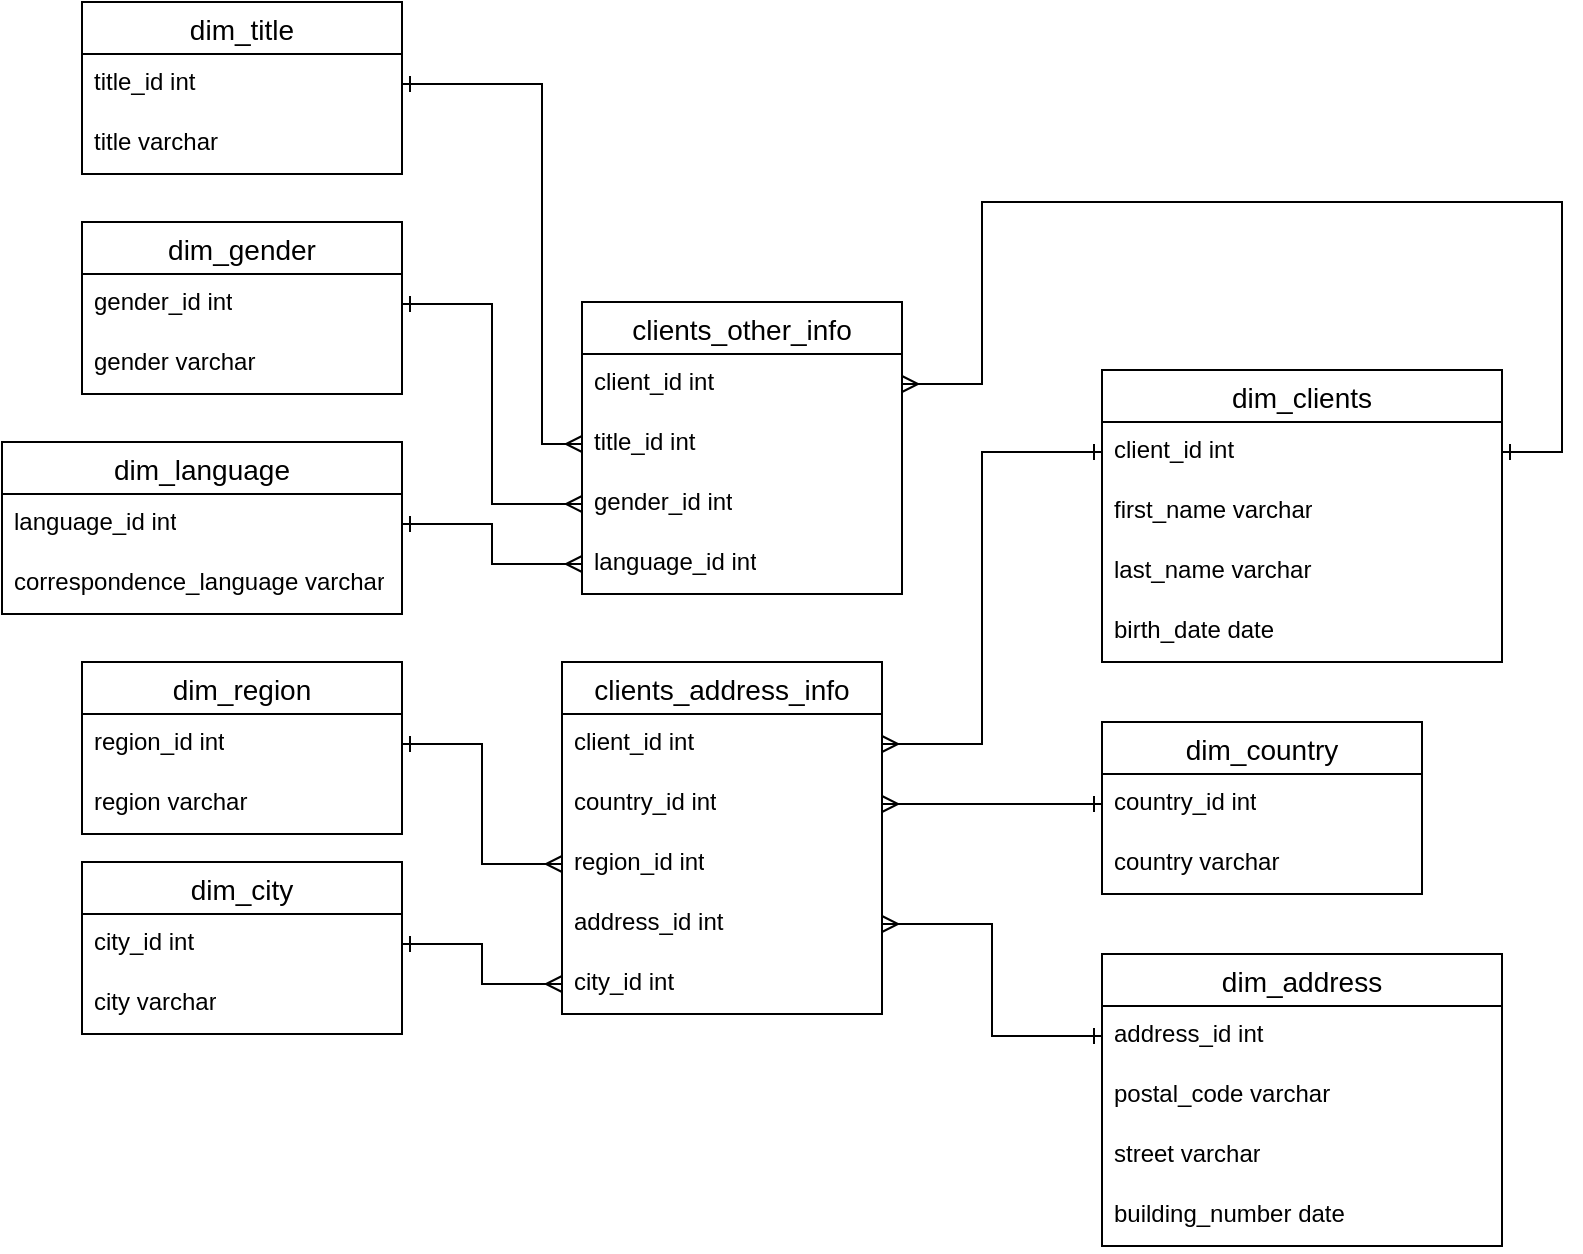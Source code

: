 <mxfile version="21.1.2" type="device">
  <diagram name="Page-1" id="ZovyjYW3UTXlGAonBaG2">
    <mxGraphModel dx="1060" dy="1977" grid="1" gridSize="10" guides="1" tooltips="1" connect="1" arrows="1" fold="1" page="1" pageScale="1" pageWidth="827" pageHeight="1169" math="0" shadow="0">
      <root>
        <mxCell id="0" />
        <mxCell id="1" parent="0" />
        <mxCell id="sbV9HQ1WPudQin8OO-u3-1" value="clients_address_info" style="swimlane;fontStyle=0;childLayout=stackLayout;horizontal=1;startSize=26;horizontalStack=0;resizeParent=1;resizeParentMax=0;resizeLast=0;collapsible=1;marginBottom=0;align=center;fontSize=14;" vertex="1" parent="1">
          <mxGeometry x="350" y="220" width="160" height="176" as="geometry" />
        </mxCell>
        <mxCell id="sbV9HQ1WPudQin8OO-u3-2" value="client_id int&amp;nbsp;" style="text;strokeColor=none;fillColor=none;spacingLeft=4;spacingRight=4;overflow=hidden;rotatable=0;points=[[0,0.5],[1,0.5]];portConstraint=eastwest;fontSize=12;whiteSpace=wrap;html=1;" vertex="1" parent="sbV9HQ1WPudQin8OO-u3-1">
          <mxGeometry y="26" width="160" height="30" as="geometry" />
        </mxCell>
        <mxCell id="sbV9HQ1WPudQin8OO-u3-3" value="country_id int" style="text;strokeColor=none;fillColor=none;spacingLeft=4;spacingRight=4;overflow=hidden;rotatable=0;points=[[0,0.5],[1,0.5]];portConstraint=eastwest;fontSize=12;whiteSpace=wrap;html=1;" vertex="1" parent="sbV9HQ1WPudQin8OO-u3-1">
          <mxGeometry y="56" width="160" height="30" as="geometry" />
        </mxCell>
        <mxCell id="sbV9HQ1WPudQin8OO-u3-4" value="region_id int" style="text;strokeColor=none;fillColor=none;spacingLeft=4;spacingRight=4;overflow=hidden;rotatable=0;points=[[0,0.5],[1,0.5]];portConstraint=eastwest;fontSize=12;whiteSpace=wrap;html=1;" vertex="1" parent="sbV9HQ1WPudQin8OO-u3-1">
          <mxGeometry y="86" width="160" height="30" as="geometry" />
        </mxCell>
        <mxCell id="sbV9HQ1WPudQin8OO-u3-5" value="address_id int" style="text;strokeColor=none;fillColor=none;spacingLeft=4;spacingRight=4;overflow=hidden;rotatable=0;points=[[0,0.5],[1,0.5]];portConstraint=eastwest;fontSize=12;whiteSpace=wrap;html=1;" vertex="1" parent="sbV9HQ1WPudQin8OO-u3-1">
          <mxGeometry y="116" width="160" height="30" as="geometry" />
        </mxCell>
        <mxCell id="sbV9HQ1WPudQin8OO-u3-56" value="city_id&amp;nbsp;int" style="text;strokeColor=none;fillColor=none;spacingLeft=4;spacingRight=4;overflow=hidden;rotatable=0;points=[[0,0.5],[1,0.5]];portConstraint=eastwest;fontSize=12;whiteSpace=wrap;html=1;" vertex="1" parent="sbV9HQ1WPudQin8OO-u3-1">
          <mxGeometry y="146" width="160" height="30" as="geometry" />
        </mxCell>
        <mxCell id="sbV9HQ1WPudQin8OO-u3-6" value="clients_other_info" style="swimlane;fontStyle=0;childLayout=stackLayout;horizontal=1;startSize=26;horizontalStack=0;resizeParent=1;resizeParentMax=0;resizeLast=0;collapsible=1;marginBottom=0;align=center;fontSize=14;" vertex="1" parent="1">
          <mxGeometry x="360" y="40" width="160" height="146" as="geometry" />
        </mxCell>
        <mxCell id="sbV9HQ1WPudQin8OO-u3-7" value="client_id int&amp;nbsp;" style="text;strokeColor=none;fillColor=none;spacingLeft=4;spacingRight=4;overflow=hidden;rotatable=0;points=[[0,0.5],[1,0.5]];portConstraint=eastwest;fontSize=12;whiteSpace=wrap;html=1;" vertex="1" parent="sbV9HQ1WPudQin8OO-u3-6">
          <mxGeometry y="26" width="160" height="30" as="geometry" />
        </mxCell>
        <mxCell id="sbV9HQ1WPudQin8OO-u3-8" value="title_id&amp;nbsp;int" style="text;strokeColor=none;fillColor=none;spacingLeft=4;spacingRight=4;overflow=hidden;rotatable=0;points=[[0,0.5],[1,0.5]];portConstraint=eastwest;fontSize=12;whiteSpace=wrap;html=1;" vertex="1" parent="sbV9HQ1WPudQin8OO-u3-6">
          <mxGeometry y="56" width="160" height="30" as="geometry" />
        </mxCell>
        <mxCell id="sbV9HQ1WPudQin8OO-u3-9" value="gender_id&amp;nbsp;int" style="text;strokeColor=none;fillColor=none;spacingLeft=4;spacingRight=4;overflow=hidden;rotatable=0;points=[[0,0.5],[1,0.5]];portConstraint=eastwest;fontSize=12;whiteSpace=wrap;html=1;" vertex="1" parent="sbV9HQ1WPudQin8OO-u3-6">
          <mxGeometry y="86" width="160" height="30" as="geometry" />
        </mxCell>
        <mxCell id="sbV9HQ1WPudQin8OO-u3-10" value="language_id&amp;nbsp;int" style="text;strokeColor=none;fillColor=none;spacingLeft=4;spacingRight=4;overflow=hidden;rotatable=0;points=[[0,0.5],[1,0.5]];portConstraint=eastwest;fontSize=12;whiteSpace=wrap;html=1;" vertex="1" parent="sbV9HQ1WPudQin8OO-u3-6">
          <mxGeometry y="116" width="160" height="30" as="geometry" />
        </mxCell>
        <mxCell id="sbV9HQ1WPudQin8OO-u3-16" value="dim_title" style="swimlane;fontStyle=0;childLayout=stackLayout;horizontal=1;startSize=26;horizontalStack=0;resizeParent=1;resizeParentMax=0;resizeLast=0;collapsible=1;marginBottom=0;align=center;fontSize=14;" vertex="1" parent="1">
          <mxGeometry x="110" y="-110" width="160" height="86" as="geometry" />
        </mxCell>
        <mxCell id="sbV9HQ1WPudQin8OO-u3-17" value="title_id int" style="text;strokeColor=none;fillColor=none;spacingLeft=4;spacingRight=4;overflow=hidden;rotatable=0;points=[[0,0.5],[1,0.5]];portConstraint=eastwest;fontSize=12;whiteSpace=wrap;html=1;" vertex="1" parent="sbV9HQ1WPudQin8OO-u3-16">
          <mxGeometry y="26" width="160" height="30" as="geometry" />
        </mxCell>
        <mxCell id="sbV9HQ1WPudQin8OO-u3-18" value="title varchar" style="text;strokeColor=none;fillColor=none;spacingLeft=4;spacingRight=4;overflow=hidden;rotatable=0;points=[[0,0.5],[1,0.5]];portConstraint=eastwest;fontSize=12;whiteSpace=wrap;html=1;" vertex="1" parent="sbV9HQ1WPudQin8OO-u3-16">
          <mxGeometry y="56" width="160" height="30" as="geometry" />
        </mxCell>
        <mxCell id="sbV9HQ1WPudQin8OO-u3-20" value="dim_gender" style="swimlane;fontStyle=0;childLayout=stackLayout;horizontal=1;startSize=26;horizontalStack=0;resizeParent=1;resizeParentMax=0;resizeLast=0;collapsible=1;marginBottom=0;align=center;fontSize=14;" vertex="1" parent="1">
          <mxGeometry x="110" width="160" height="86" as="geometry" />
        </mxCell>
        <mxCell id="sbV9HQ1WPudQin8OO-u3-21" value="gender_id&amp;nbsp;int" style="text;strokeColor=none;fillColor=none;spacingLeft=4;spacingRight=4;overflow=hidden;rotatable=0;points=[[0,0.5],[1,0.5]];portConstraint=eastwest;fontSize=12;whiteSpace=wrap;html=1;" vertex="1" parent="sbV9HQ1WPudQin8OO-u3-20">
          <mxGeometry y="26" width="160" height="30" as="geometry" />
        </mxCell>
        <mxCell id="sbV9HQ1WPudQin8OO-u3-22" value="gender&amp;nbsp;varchar" style="text;strokeColor=none;fillColor=none;spacingLeft=4;spacingRight=4;overflow=hidden;rotatable=0;points=[[0,0.5],[1,0.5]];portConstraint=eastwest;fontSize=12;whiteSpace=wrap;html=1;" vertex="1" parent="sbV9HQ1WPudQin8OO-u3-20">
          <mxGeometry y="56" width="160" height="30" as="geometry" />
        </mxCell>
        <mxCell id="sbV9HQ1WPudQin8OO-u3-23" value="dim_language" style="swimlane;fontStyle=0;childLayout=stackLayout;horizontal=1;startSize=26;horizontalStack=0;resizeParent=1;resizeParentMax=0;resizeLast=0;collapsible=1;marginBottom=0;align=center;fontSize=14;" vertex="1" parent="1">
          <mxGeometry x="70" y="110" width="200" height="86" as="geometry" />
        </mxCell>
        <mxCell id="sbV9HQ1WPudQin8OO-u3-24" value="language_id&amp;nbsp;int" style="text;strokeColor=none;fillColor=none;spacingLeft=4;spacingRight=4;overflow=hidden;rotatable=0;points=[[0,0.5],[1,0.5]];portConstraint=eastwest;fontSize=12;whiteSpace=wrap;html=1;" vertex="1" parent="sbV9HQ1WPudQin8OO-u3-23">
          <mxGeometry y="26" width="200" height="30" as="geometry" />
        </mxCell>
        <mxCell id="sbV9HQ1WPudQin8OO-u3-25" value="correspondence_language&amp;nbsp;varchar" style="text;strokeColor=none;fillColor=none;spacingLeft=4;spacingRight=4;overflow=hidden;rotatable=0;points=[[0,0.5],[1,0.5]];portConstraint=eastwest;fontSize=12;whiteSpace=wrap;html=1;" vertex="1" parent="sbV9HQ1WPudQin8OO-u3-23">
          <mxGeometry y="56" width="200" height="30" as="geometry" />
        </mxCell>
        <mxCell id="sbV9HQ1WPudQin8OO-u3-26" value="dim_clients" style="swimlane;fontStyle=0;childLayout=stackLayout;horizontal=1;startSize=26;horizontalStack=0;resizeParent=1;resizeParentMax=0;resizeLast=0;collapsible=1;marginBottom=0;align=center;fontSize=14;" vertex="1" parent="1">
          <mxGeometry x="620" y="74" width="200" height="146" as="geometry" />
        </mxCell>
        <mxCell id="sbV9HQ1WPudQin8OO-u3-27" value="client_id&amp;nbsp;int" style="text;strokeColor=none;fillColor=none;spacingLeft=4;spacingRight=4;overflow=hidden;rotatable=0;points=[[0,0.5],[1,0.5]];portConstraint=eastwest;fontSize=12;whiteSpace=wrap;html=1;" vertex="1" parent="sbV9HQ1WPudQin8OO-u3-26">
          <mxGeometry y="26" width="200" height="30" as="geometry" />
        </mxCell>
        <mxCell id="sbV9HQ1WPudQin8OO-u3-29" value="first_name varchar" style="text;strokeColor=none;fillColor=none;spacingLeft=4;spacingRight=4;overflow=hidden;rotatable=0;points=[[0,0.5],[1,0.5]];portConstraint=eastwest;fontSize=12;whiteSpace=wrap;html=1;" vertex="1" parent="sbV9HQ1WPudQin8OO-u3-26">
          <mxGeometry y="56" width="200" height="30" as="geometry" />
        </mxCell>
        <mxCell id="sbV9HQ1WPudQin8OO-u3-30" value="last_name varchar" style="text;strokeColor=none;fillColor=none;spacingLeft=4;spacingRight=4;overflow=hidden;rotatable=0;points=[[0,0.5],[1,0.5]];portConstraint=eastwest;fontSize=12;whiteSpace=wrap;html=1;" vertex="1" parent="sbV9HQ1WPudQin8OO-u3-26">
          <mxGeometry y="86" width="200" height="30" as="geometry" />
        </mxCell>
        <mxCell id="sbV9HQ1WPudQin8OO-u3-28" value="birth_date&amp;nbsp;date" style="text;strokeColor=none;fillColor=none;spacingLeft=4;spacingRight=4;overflow=hidden;rotatable=0;points=[[0,0.5],[1,0.5]];portConstraint=eastwest;fontSize=12;whiteSpace=wrap;html=1;" vertex="1" parent="sbV9HQ1WPudQin8OO-u3-26">
          <mxGeometry y="116" width="200" height="30" as="geometry" />
        </mxCell>
        <mxCell id="sbV9HQ1WPudQin8OO-u3-36" value="dim_address" style="swimlane;fontStyle=0;childLayout=stackLayout;horizontal=1;startSize=26;horizontalStack=0;resizeParent=1;resizeParentMax=0;resizeLast=0;collapsible=1;marginBottom=0;align=center;fontSize=14;" vertex="1" parent="1">
          <mxGeometry x="620" y="366" width="200" height="146" as="geometry" />
        </mxCell>
        <mxCell id="sbV9HQ1WPudQin8OO-u3-37" value="address_id&amp;nbsp;int" style="text;strokeColor=none;fillColor=none;spacingLeft=4;spacingRight=4;overflow=hidden;rotatable=0;points=[[0,0.5],[1,0.5]];portConstraint=eastwest;fontSize=12;whiteSpace=wrap;html=1;" vertex="1" parent="sbV9HQ1WPudQin8OO-u3-36">
          <mxGeometry y="26" width="200" height="30" as="geometry" />
        </mxCell>
        <mxCell id="sbV9HQ1WPudQin8OO-u3-38" value="postal_code&amp;nbsp;varchar" style="text;strokeColor=none;fillColor=none;spacingLeft=4;spacingRight=4;overflow=hidden;rotatable=0;points=[[0,0.5],[1,0.5]];portConstraint=eastwest;fontSize=12;whiteSpace=wrap;html=1;" vertex="1" parent="sbV9HQ1WPudQin8OO-u3-36">
          <mxGeometry y="56" width="200" height="30" as="geometry" />
        </mxCell>
        <mxCell id="sbV9HQ1WPudQin8OO-u3-39" value="street&amp;nbsp;varchar" style="text;strokeColor=none;fillColor=none;spacingLeft=4;spacingRight=4;overflow=hidden;rotatable=0;points=[[0,0.5],[1,0.5]];portConstraint=eastwest;fontSize=12;whiteSpace=wrap;html=1;" vertex="1" parent="sbV9HQ1WPudQin8OO-u3-36">
          <mxGeometry y="86" width="200" height="30" as="geometry" />
        </mxCell>
        <mxCell id="sbV9HQ1WPudQin8OO-u3-40" value="building_number&amp;nbsp;date" style="text;strokeColor=none;fillColor=none;spacingLeft=4;spacingRight=4;overflow=hidden;rotatable=0;points=[[0,0.5],[1,0.5]];portConstraint=eastwest;fontSize=12;whiteSpace=wrap;html=1;" vertex="1" parent="sbV9HQ1WPudQin8OO-u3-36">
          <mxGeometry y="116" width="200" height="30" as="geometry" />
        </mxCell>
        <mxCell id="sbV9HQ1WPudQin8OO-u3-51" style="edgeStyle=orthogonalEdgeStyle;rounded=0;orthogonalLoop=1;jettySize=auto;html=1;entryX=0;entryY=0.5;entryDx=0;entryDy=0;exitX=1;exitY=0.5;exitDx=0;exitDy=0;endArrow=ERmany;endFill=0;startArrow=ERone;startFill=0;" edge="1" parent="1" source="sbV9HQ1WPudQin8OO-u3-43" target="sbV9HQ1WPudQin8OO-u3-4">
          <mxGeometry relative="1" as="geometry" />
        </mxCell>
        <mxCell id="sbV9HQ1WPudQin8OO-u3-42" value="dim_region" style="swimlane;fontStyle=0;childLayout=stackLayout;horizontal=1;startSize=26;horizontalStack=0;resizeParent=1;resizeParentMax=0;resizeLast=0;collapsible=1;marginBottom=0;align=center;fontSize=14;" vertex="1" parent="1">
          <mxGeometry x="110" y="220" width="160" height="86" as="geometry" />
        </mxCell>
        <mxCell id="sbV9HQ1WPudQin8OO-u3-43" value="region_id&amp;nbsp;int" style="text;strokeColor=none;fillColor=none;spacingLeft=4;spacingRight=4;overflow=hidden;rotatable=0;points=[[0,0.5],[1,0.5]];portConstraint=eastwest;fontSize=12;whiteSpace=wrap;html=1;" vertex="1" parent="sbV9HQ1WPudQin8OO-u3-42">
          <mxGeometry y="26" width="160" height="30" as="geometry" />
        </mxCell>
        <mxCell id="sbV9HQ1WPudQin8OO-u3-44" value="region&amp;nbsp;varchar" style="text;strokeColor=none;fillColor=none;spacingLeft=4;spacingRight=4;overflow=hidden;rotatable=0;points=[[0,0.5],[1,0.5]];portConstraint=eastwest;fontSize=12;whiteSpace=wrap;html=1;" vertex="1" parent="sbV9HQ1WPudQin8OO-u3-42">
          <mxGeometry y="56" width="160" height="30" as="geometry" />
        </mxCell>
        <mxCell id="sbV9HQ1WPudQin8OO-u3-45" value="dim_city" style="swimlane;fontStyle=0;childLayout=stackLayout;horizontal=1;startSize=26;horizontalStack=0;resizeParent=1;resizeParentMax=0;resizeLast=0;collapsible=1;marginBottom=0;align=center;fontSize=14;" vertex="1" parent="1">
          <mxGeometry x="110" y="320" width="160" height="86" as="geometry" />
        </mxCell>
        <mxCell id="sbV9HQ1WPudQin8OO-u3-46" value="city_id&amp;nbsp;int" style="text;strokeColor=none;fillColor=none;spacingLeft=4;spacingRight=4;overflow=hidden;rotatable=0;points=[[0,0.5],[1,0.5]];portConstraint=eastwest;fontSize=12;whiteSpace=wrap;html=1;" vertex="1" parent="sbV9HQ1WPudQin8OO-u3-45">
          <mxGeometry y="26" width="160" height="30" as="geometry" />
        </mxCell>
        <mxCell id="sbV9HQ1WPudQin8OO-u3-47" value="city&amp;nbsp;varchar" style="text;strokeColor=none;fillColor=none;spacingLeft=4;spacingRight=4;overflow=hidden;rotatable=0;points=[[0,0.5],[1,0.5]];portConstraint=eastwest;fontSize=12;whiteSpace=wrap;html=1;" vertex="1" parent="sbV9HQ1WPudQin8OO-u3-45">
          <mxGeometry y="56" width="160" height="30" as="geometry" />
        </mxCell>
        <mxCell id="sbV9HQ1WPudQin8OO-u3-48" value="dim_country" style="swimlane;fontStyle=0;childLayout=stackLayout;horizontal=1;startSize=26;horizontalStack=0;resizeParent=1;resizeParentMax=0;resizeLast=0;collapsible=1;marginBottom=0;align=center;fontSize=14;" vertex="1" parent="1">
          <mxGeometry x="620" y="250" width="160" height="86" as="geometry" />
        </mxCell>
        <mxCell id="sbV9HQ1WPudQin8OO-u3-49" value="country_id&amp;nbsp;int" style="text;strokeColor=none;fillColor=none;spacingLeft=4;spacingRight=4;overflow=hidden;rotatable=0;points=[[0,0.5],[1,0.5]];portConstraint=eastwest;fontSize=12;whiteSpace=wrap;html=1;" vertex="1" parent="sbV9HQ1WPudQin8OO-u3-48">
          <mxGeometry y="26" width="160" height="30" as="geometry" />
        </mxCell>
        <mxCell id="sbV9HQ1WPudQin8OO-u3-50" value="country&amp;nbsp;varchar" style="text;strokeColor=none;fillColor=none;spacingLeft=4;spacingRight=4;overflow=hidden;rotatable=0;points=[[0,0.5],[1,0.5]];portConstraint=eastwest;fontSize=12;whiteSpace=wrap;html=1;" vertex="1" parent="sbV9HQ1WPudQin8OO-u3-48">
          <mxGeometry y="56" width="160" height="30" as="geometry" />
        </mxCell>
        <mxCell id="sbV9HQ1WPudQin8OO-u3-52" style="edgeStyle=orthogonalEdgeStyle;rounded=0;orthogonalLoop=1;jettySize=auto;html=1;endArrow=ERmany;endFill=0;startArrow=ERone;startFill=0;" edge="1" parent="1" source="sbV9HQ1WPudQin8OO-u3-49" target="sbV9HQ1WPudQin8OO-u3-3">
          <mxGeometry relative="1" as="geometry">
            <mxPoint x="280" y="231" as="sourcePoint" />
            <mxPoint x="360" y="331" as="targetPoint" />
          </mxGeometry>
        </mxCell>
        <mxCell id="sbV9HQ1WPudQin8OO-u3-53" style="edgeStyle=orthogonalEdgeStyle;rounded=0;orthogonalLoop=1;jettySize=auto;html=1;endArrow=ERmany;endFill=0;startArrow=ERone;startFill=0;exitX=0;exitY=0.5;exitDx=0;exitDy=0;" edge="1" parent="1" source="sbV9HQ1WPudQin8OO-u3-37" target="sbV9HQ1WPudQin8OO-u3-5">
          <mxGeometry relative="1" as="geometry">
            <mxPoint x="630" y="301" as="sourcePoint" />
            <mxPoint x="520" y="301" as="targetPoint" />
          </mxGeometry>
        </mxCell>
        <mxCell id="sbV9HQ1WPudQin8OO-u3-57" style="edgeStyle=orthogonalEdgeStyle;rounded=0;orthogonalLoop=1;jettySize=auto;html=1;entryX=0;entryY=0.5;entryDx=0;entryDy=0;endArrow=ERmany;endFill=0;startArrow=ERone;startFill=0;exitX=1;exitY=0.5;exitDx=0;exitDy=0;" edge="1" parent="1" source="sbV9HQ1WPudQin8OO-u3-46" target="sbV9HQ1WPudQin8OO-u3-56">
          <mxGeometry relative="1" as="geometry">
            <mxPoint x="280" y="390" as="sourcePoint" />
            <mxPoint x="360" y="331" as="targetPoint" />
          </mxGeometry>
        </mxCell>
        <mxCell id="sbV9HQ1WPudQin8OO-u3-59" style="edgeStyle=orthogonalEdgeStyle;rounded=0;orthogonalLoop=1;jettySize=auto;html=1;endArrow=ERmany;endFill=0;startArrow=ERone;startFill=0;exitX=0;exitY=0.5;exitDx=0;exitDy=0;" edge="1" parent="1" source="sbV9HQ1WPudQin8OO-u3-27" target="sbV9HQ1WPudQin8OO-u3-2">
          <mxGeometry relative="1" as="geometry">
            <mxPoint x="630" y="301" as="sourcePoint" />
            <mxPoint x="520" y="301" as="targetPoint" />
            <Array as="points">
              <mxPoint x="560" y="115" />
              <mxPoint x="560" y="261" />
            </Array>
          </mxGeometry>
        </mxCell>
        <mxCell id="sbV9HQ1WPudQin8OO-u3-61" style="edgeStyle=orthogonalEdgeStyle;rounded=0;orthogonalLoop=1;jettySize=auto;html=1;entryX=1;entryY=0.5;entryDx=0;entryDy=0;exitX=1;exitY=0.5;exitDx=0;exitDy=0;endArrow=ERmany;endFill=0;startArrow=ERone;startFill=0;" edge="1" parent="1" source="sbV9HQ1WPudQin8OO-u3-27" target="sbV9HQ1WPudQin8OO-u3-7">
          <mxGeometry relative="1" as="geometry">
            <Array as="points">
              <mxPoint x="850" y="115" />
              <mxPoint x="850" y="-10" />
              <mxPoint x="560" y="-10" />
              <mxPoint x="560" y="81" />
            </Array>
          </mxGeometry>
        </mxCell>
        <mxCell id="sbV9HQ1WPudQin8OO-u3-62" style="edgeStyle=orthogonalEdgeStyle;rounded=0;orthogonalLoop=1;jettySize=auto;html=1;exitX=1;exitY=0.5;exitDx=0;exitDy=0;endArrow=ERmany;endFill=0;startArrow=ERone;startFill=0;" edge="1" parent="1" source="sbV9HQ1WPudQin8OO-u3-24" target="sbV9HQ1WPudQin8OO-u3-10">
          <mxGeometry relative="1" as="geometry">
            <mxPoint x="280" y="271" as="sourcePoint" />
            <mxPoint x="360" y="331" as="targetPoint" />
          </mxGeometry>
        </mxCell>
        <mxCell id="sbV9HQ1WPudQin8OO-u3-63" style="edgeStyle=orthogonalEdgeStyle;rounded=0;orthogonalLoop=1;jettySize=auto;html=1;exitX=1;exitY=0.5;exitDx=0;exitDy=0;endArrow=ERmany;endFill=0;startArrow=ERone;startFill=0;entryX=0;entryY=0.5;entryDx=0;entryDy=0;" edge="1" parent="1" source="sbV9HQ1WPudQin8OO-u3-21" target="sbV9HQ1WPudQin8OO-u3-9">
          <mxGeometry relative="1" as="geometry">
            <mxPoint x="280" y="161" as="sourcePoint" />
            <mxPoint x="370" y="181" as="targetPoint" />
          </mxGeometry>
        </mxCell>
        <mxCell id="sbV9HQ1WPudQin8OO-u3-64" style="edgeStyle=orthogonalEdgeStyle;rounded=0;orthogonalLoop=1;jettySize=auto;html=1;exitX=1;exitY=0.5;exitDx=0;exitDy=0;endArrow=ERmany;endFill=0;startArrow=ERone;startFill=0;entryX=0;entryY=0.5;entryDx=0;entryDy=0;" edge="1" parent="1" source="sbV9HQ1WPudQin8OO-u3-17" target="sbV9HQ1WPudQin8OO-u3-8">
          <mxGeometry relative="1" as="geometry">
            <mxPoint x="280" y="51" as="sourcePoint" />
            <mxPoint x="370" y="151" as="targetPoint" />
            <Array as="points">
              <mxPoint x="340" y="-69" />
              <mxPoint x="340" y="111" />
            </Array>
          </mxGeometry>
        </mxCell>
      </root>
    </mxGraphModel>
  </diagram>
</mxfile>
